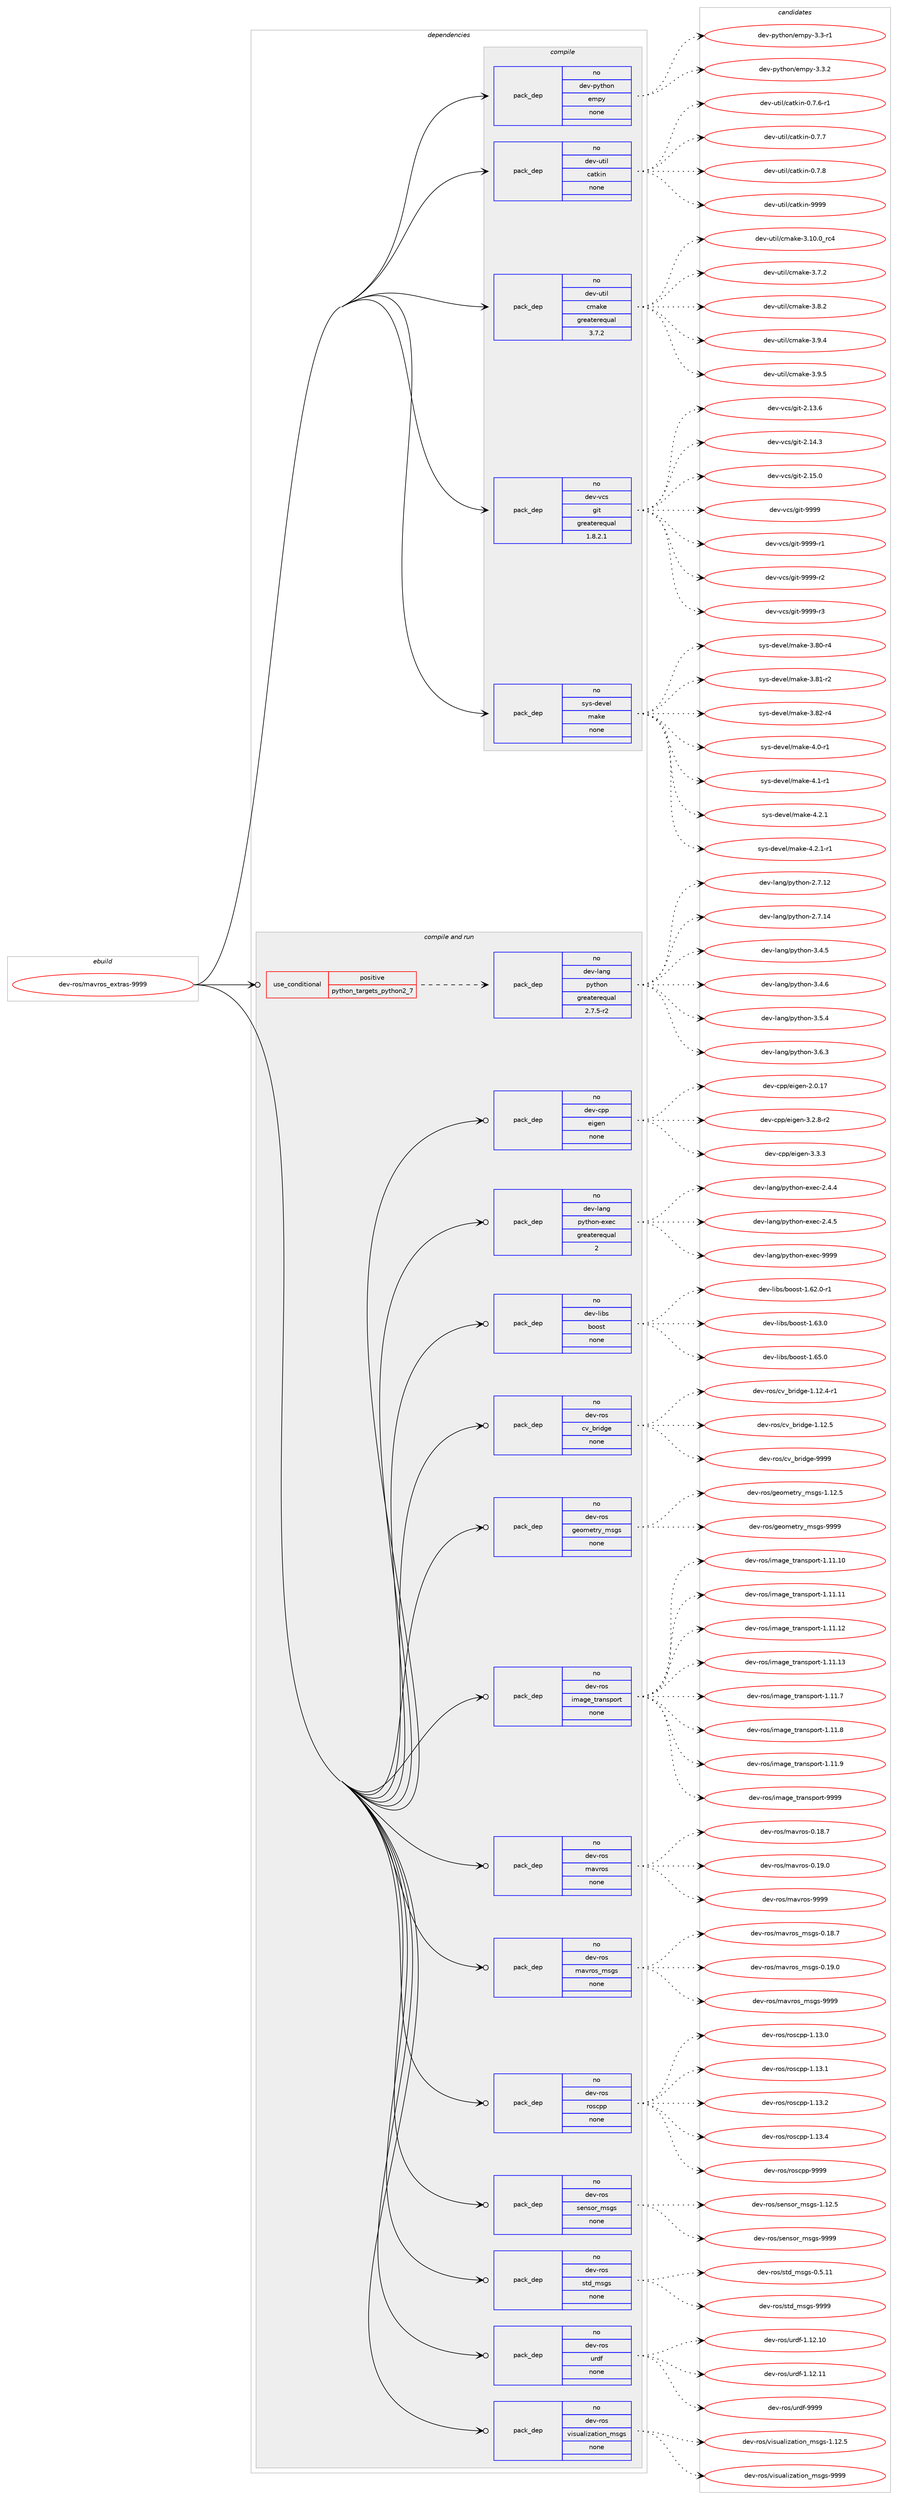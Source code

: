 digraph prolog {

# *************
# Graph options
# *************

newrank=true;
concentrate=true;
compound=true;
graph [rankdir=LR,fontname=Helvetica,fontsize=10,ranksep=1.5];#, ranksep=2.5, nodesep=0.2];
edge  [arrowhead=vee];
node  [fontname=Helvetica,fontsize=10];

# **********
# The ebuild
# **********

subgraph cluster_leftcol {
color=gray;
rank=same;
label=<<i>ebuild</i>>;
id [label="dev-ros/mavros_extras-9999", color=red, width=4, href="../dev-ros/mavros_extras-9999.svg"];
}

# ****************
# The dependencies
# ****************

subgraph cluster_midcol {
color=gray;
label=<<i>dependencies</i>>;
subgraph cluster_compile {
fillcolor="#eeeeee";
style=filled;
label=<<i>compile</i>>;
subgraph pack154526 {
dependency204243 [label=<<TABLE BORDER="0" CELLBORDER="1" CELLSPACING="0" CELLPADDING="4" WIDTH="220"><TR><TD ROWSPAN="6" CELLPADDING="30">pack_dep</TD></TR><TR><TD WIDTH="110">no</TD></TR><TR><TD>dev-python</TD></TR><TR><TD>empy</TD></TR><TR><TD>none</TD></TR><TR><TD></TD></TR></TABLE>>, shape=none, color=blue];
}
id:e -> dependency204243:w [weight=20,style="solid",arrowhead="vee"];
subgraph pack154527 {
dependency204244 [label=<<TABLE BORDER="0" CELLBORDER="1" CELLSPACING="0" CELLPADDING="4" WIDTH="220"><TR><TD ROWSPAN="6" CELLPADDING="30">pack_dep</TD></TR><TR><TD WIDTH="110">no</TD></TR><TR><TD>dev-util</TD></TR><TR><TD>catkin</TD></TR><TR><TD>none</TD></TR><TR><TD></TD></TR></TABLE>>, shape=none, color=blue];
}
id:e -> dependency204244:w [weight=20,style="solid",arrowhead="vee"];
subgraph pack154528 {
dependency204245 [label=<<TABLE BORDER="0" CELLBORDER="1" CELLSPACING="0" CELLPADDING="4" WIDTH="220"><TR><TD ROWSPAN="6" CELLPADDING="30">pack_dep</TD></TR><TR><TD WIDTH="110">no</TD></TR><TR><TD>dev-util</TD></TR><TR><TD>cmake</TD></TR><TR><TD>greaterequal</TD></TR><TR><TD>3.7.2</TD></TR></TABLE>>, shape=none, color=blue];
}
id:e -> dependency204245:w [weight=20,style="solid",arrowhead="vee"];
subgraph pack154529 {
dependency204246 [label=<<TABLE BORDER="0" CELLBORDER="1" CELLSPACING="0" CELLPADDING="4" WIDTH="220"><TR><TD ROWSPAN="6" CELLPADDING="30">pack_dep</TD></TR><TR><TD WIDTH="110">no</TD></TR><TR><TD>dev-vcs</TD></TR><TR><TD>git</TD></TR><TR><TD>greaterequal</TD></TR><TR><TD>1.8.2.1</TD></TR></TABLE>>, shape=none, color=blue];
}
id:e -> dependency204246:w [weight=20,style="solid",arrowhead="vee"];
subgraph pack154530 {
dependency204247 [label=<<TABLE BORDER="0" CELLBORDER="1" CELLSPACING="0" CELLPADDING="4" WIDTH="220"><TR><TD ROWSPAN="6" CELLPADDING="30">pack_dep</TD></TR><TR><TD WIDTH="110">no</TD></TR><TR><TD>sys-devel</TD></TR><TR><TD>make</TD></TR><TR><TD>none</TD></TR><TR><TD></TD></TR></TABLE>>, shape=none, color=blue];
}
id:e -> dependency204247:w [weight=20,style="solid",arrowhead="vee"];
}
subgraph cluster_compileandrun {
fillcolor="#eeeeee";
style=filled;
label=<<i>compile and run</i>>;
subgraph cond45730 {
dependency204248 [label=<<TABLE BORDER="0" CELLBORDER="1" CELLSPACING="0" CELLPADDING="4"><TR><TD ROWSPAN="3" CELLPADDING="10">use_conditional</TD></TR><TR><TD>positive</TD></TR><TR><TD>python_targets_python2_7</TD></TR></TABLE>>, shape=none, color=red];
subgraph pack154531 {
dependency204249 [label=<<TABLE BORDER="0" CELLBORDER="1" CELLSPACING="0" CELLPADDING="4" WIDTH="220"><TR><TD ROWSPAN="6" CELLPADDING="30">pack_dep</TD></TR><TR><TD WIDTH="110">no</TD></TR><TR><TD>dev-lang</TD></TR><TR><TD>python</TD></TR><TR><TD>greaterequal</TD></TR><TR><TD>2.7.5-r2</TD></TR></TABLE>>, shape=none, color=blue];
}
dependency204248:e -> dependency204249:w [weight=20,style="dashed",arrowhead="vee"];
}
id:e -> dependency204248:w [weight=20,style="solid",arrowhead="odotvee"];
subgraph pack154532 {
dependency204250 [label=<<TABLE BORDER="0" CELLBORDER="1" CELLSPACING="0" CELLPADDING="4" WIDTH="220"><TR><TD ROWSPAN="6" CELLPADDING="30">pack_dep</TD></TR><TR><TD WIDTH="110">no</TD></TR><TR><TD>dev-cpp</TD></TR><TR><TD>eigen</TD></TR><TR><TD>none</TD></TR><TR><TD></TD></TR></TABLE>>, shape=none, color=blue];
}
id:e -> dependency204250:w [weight=20,style="solid",arrowhead="odotvee"];
subgraph pack154533 {
dependency204251 [label=<<TABLE BORDER="0" CELLBORDER="1" CELLSPACING="0" CELLPADDING="4" WIDTH="220"><TR><TD ROWSPAN="6" CELLPADDING="30">pack_dep</TD></TR><TR><TD WIDTH="110">no</TD></TR><TR><TD>dev-lang</TD></TR><TR><TD>python-exec</TD></TR><TR><TD>greaterequal</TD></TR><TR><TD>2</TD></TR></TABLE>>, shape=none, color=blue];
}
id:e -> dependency204251:w [weight=20,style="solid",arrowhead="odotvee"];
subgraph pack154534 {
dependency204252 [label=<<TABLE BORDER="0" CELLBORDER="1" CELLSPACING="0" CELLPADDING="4" WIDTH="220"><TR><TD ROWSPAN="6" CELLPADDING="30">pack_dep</TD></TR><TR><TD WIDTH="110">no</TD></TR><TR><TD>dev-libs</TD></TR><TR><TD>boost</TD></TR><TR><TD>none</TD></TR><TR><TD></TD></TR></TABLE>>, shape=none, color=blue];
}
id:e -> dependency204252:w [weight=20,style="solid",arrowhead="odotvee"];
subgraph pack154535 {
dependency204253 [label=<<TABLE BORDER="0" CELLBORDER="1" CELLSPACING="0" CELLPADDING="4" WIDTH="220"><TR><TD ROWSPAN="6" CELLPADDING="30">pack_dep</TD></TR><TR><TD WIDTH="110">no</TD></TR><TR><TD>dev-ros</TD></TR><TR><TD>cv_bridge</TD></TR><TR><TD>none</TD></TR><TR><TD></TD></TR></TABLE>>, shape=none, color=blue];
}
id:e -> dependency204253:w [weight=20,style="solid",arrowhead="odotvee"];
subgraph pack154536 {
dependency204254 [label=<<TABLE BORDER="0" CELLBORDER="1" CELLSPACING="0" CELLPADDING="4" WIDTH="220"><TR><TD ROWSPAN="6" CELLPADDING="30">pack_dep</TD></TR><TR><TD WIDTH="110">no</TD></TR><TR><TD>dev-ros</TD></TR><TR><TD>geometry_msgs</TD></TR><TR><TD>none</TD></TR><TR><TD></TD></TR></TABLE>>, shape=none, color=blue];
}
id:e -> dependency204254:w [weight=20,style="solid",arrowhead="odotvee"];
subgraph pack154537 {
dependency204255 [label=<<TABLE BORDER="0" CELLBORDER="1" CELLSPACING="0" CELLPADDING="4" WIDTH="220"><TR><TD ROWSPAN="6" CELLPADDING="30">pack_dep</TD></TR><TR><TD WIDTH="110">no</TD></TR><TR><TD>dev-ros</TD></TR><TR><TD>image_transport</TD></TR><TR><TD>none</TD></TR><TR><TD></TD></TR></TABLE>>, shape=none, color=blue];
}
id:e -> dependency204255:w [weight=20,style="solid",arrowhead="odotvee"];
subgraph pack154538 {
dependency204256 [label=<<TABLE BORDER="0" CELLBORDER="1" CELLSPACING="0" CELLPADDING="4" WIDTH="220"><TR><TD ROWSPAN="6" CELLPADDING="30">pack_dep</TD></TR><TR><TD WIDTH="110">no</TD></TR><TR><TD>dev-ros</TD></TR><TR><TD>mavros</TD></TR><TR><TD>none</TD></TR><TR><TD></TD></TR></TABLE>>, shape=none, color=blue];
}
id:e -> dependency204256:w [weight=20,style="solid",arrowhead="odotvee"];
subgraph pack154539 {
dependency204257 [label=<<TABLE BORDER="0" CELLBORDER="1" CELLSPACING="0" CELLPADDING="4" WIDTH="220"><TR><TD ROWSPAN="6" CELLPADDING="30">pack_dep</TD></TR><TR><TD WIDTH="110">no</TD></TR><TR><TD>dev-ros</TD></TR><TR><TD>mavros_msgs</TD></TR><TR><TD>none</TD></TR><TR><TD></TD></TR></TABLE>>, shape=none, color=blue];
}
id:e -> dependency204257:w [weight=20,style="solid",arrowhead="odotvee"];
subgraph pack154540 {
dependency204258 [label=<<TABLE BORDER="0" CELLBORDER="1" CELLSPACING="0" CELLPADDING="4" WIDTH="220"><TR><TD ROWSPAN="6" CELLPADDING="30">pack_dep</TD></TR><TR><TD WIDTH="110">no</TD></TR><TR><TD>dev-ros</TD></TR><TR><TD>roscpp</TD></TR><TR><TD>none</TD></TR><TR><TD></TD></TR></TABLE>>, shape=none, color=blue];
}
id:e -> dependency204258:w [weight=20,style="solid",arrowhead="odotvee"];
subgraph pack154541 {
dependency204259 [label=<<TABLE BORDER="0" CELLBORDER="1" CELLSPACING="0" CELLPADDING="4" WIDTH="220"><TR><TD ROWSPAN="6" CELLPADDING="30">pack_dep</TD></TR><TR><TD WIDTH="110">no</TD></TR><TR><TD>dev-ros</TD></TR><TR><TD>sensor_msgs</TD></TR><TR><TD>none</TD></TR><TR><TD></TD></TR></TABLE>>, shape=none, color=blue];
}
id:e -> dependency204259:w [weight=20,style="solid",arrowhead="odotvee"];
subgraph pack154542 {
dependency204260 [label=<<TABLE BORDER="0" CELLBORDER="1" CELLSPACING="0" CELLPADDING="4" WIDTH="220"><TR><TD ROWSPAN="6" CELLPADDING="30">pack_dep</TD></TR><TR><TD WIDTH="110">no</TD></TR><TR><TD>dev-ros</TD></TR><TR><TD>std_msgs</TD></TR><TR><TD>none</TD></TR><TR><TD></TD></TR></TABLE>>, shape=none, color=blue];
}
id:e -> dependency204260:w [weight=20,style="solid",arrowhead="odotvee"];
subgraph pack154543 {
dependency204261 [label=<<TABLE BORDER="0" CELLBORDER="1" CELLSPACING="0" CELLPADDING="4" WIDTH="220"><TR><TD ROWSPAN="6" CELLPADDING="30">pack_dep</TD></TR><TR><TD WIDTH="110">no</TD></TR><TR><TD>dev-ros</TD></TR><TR><TD>urdf</TD></TR><TR><TD>none</TD></TR><TR><TD></TD></TR></TABLE>>, shape=none, color=blue];
}
id:e -> dependency204261:w [weight=20,style="solid",arrowhead="odotvee"];
subgraph pack154544 {
dependency204262 [label=<<TABLE BORDER="0" CELLBORDER="1" CELLSPACING="0" CELLPADDING="4" WIDTH="220"><TR><TD ROWSPAN="6" CELLPADDING="30">pack_dep</TD></TR><TR><TD WIDTH="110">no</TD></TR><TR><TD>dev-ros</TD></TR><TR><TD>visualization_msgs</TD></TR><TR><TD>none</TD></TR><TR><TD></TD></TR></TABLE>>, shape=none, color=blue];
}
id:e -> dependency204262:w [weight=20,style="solid",arrowhead="odotvee"];
}
subgraph cluster_run {
fillcolor="#eeeeee";
style=filled;
label=<<i>run</i>>;
}
}

# **************
# The candidates
# **************

subgraph cluster_choices {
rank=same;
color=gray;
label=<<i>candidates</i>>;

subgraph choice154526 {
color=black;
nodesep=1;
choice1001011184511212111610411111047101109112121455146514511449 [label="dev-python/empy-3.3-r1", color=red, width=4,href="../dev-python/empy-3.3-r1.svg"];
choice1001011184511212111610411111047101109112121455146514650 [label="dev-python/empy-3.3.2", color=red, width=4,href="../dev-python/empy-3.3.2.svg"];
dependency204243:e -> choice1001011184511212111610411111047101109112121455146514511449:w [style=dotted,weight="100"];
dependency204243:e -> choice1001011184511212111610411111047101109112121455146514650:w [style=dotted,weight="100"];
}
subgraph choice154527 {
color=black;
nodesep=1;
choice100101118451171161051084799971161071051104548465546544511449 [label="dev-util/catkin-0.7.6-r1", color=red, width=4,href="../dev-util/catkin-0.7.6-r1.svg"];
choice10010111845117116105108479997116107105110454846554655 [label="dev-util/catkin-0.7.7", color=red, width=4,href="../dev-util/catkin-0.7.7.svg"];
choice10010111845117116105108479997116107105110454846554656 [label="dev-util/catkin-0.7.8", color=red, width=4,href="../dev-util/catkin-0.7.8.svg"];
choice100101118451171161051084799971161071051104557575757 [label="dev-util/catkin-9999", color=red, width=4,href="../dev-util/catkin-9999.svg"];
dependency204244:e -> choice100101118451171161051084799971161071051104548465546544511449:w [style=dotted,weight="100"];
dependency204244:e -> choice10010111845117116105108479997116107105110454846554655:w [style=dotted,weight="100"];
dependency204244:e -> choice10010111845117116105108479997116107105110454846554656:w [style=dotted,weight="100"];
dependency204244:e -> choice100101118451171161051084799971161071051104557575757:w [style=dotted,weight="100"];
}
subgraph choice154528 {
color=black;
nodesep=1;
choice1001011184511711610510847991099710710145514649484648951149952 [label="dev-util/cmake-3.10.0_rc4", color=red, width=4,href="../dev-util/cmake-3.10.0_rc4.svg"];
choice10010111845117116105108479910997107101455146554650 [label="dev-util/cmake-3.7.2", color=red, width=4,href="../dev-util/cmake-3.7.2.svg"];
choice10010111845117116105108479910997107101455146564650 [label="dev-util/cmake-3.8.2", color=red, width=4,href="../dev-util/cmake-3.8.2.svg"];
choice10010111845117116105108479910997107101455146574652 [label="dev-util/cmake-3.9.4", color=red, width=4,href="../dev-util/cmake-3.9.4.svg"];
choice10010111845117116105108479910997107101455146574653 [label="dev-util/cmake-3.9.5", color=red, width=4,href="../dev-util/cmake-3.9.5.svg"];
dependency204245:e -> choice1001011184511711610510847991099710710145514649484648951149952:w [style=dotted,weight="100"];
dependency204245:e -> choice10010111845117116105108479910997107101455146554650:w [style=dotted,weight="100"];
dependency204245:e -> choice10010111845117116105108479910997107101455146564650:w [style=dotted,weight="100"];
dependency204245:e -> choice10010111845117116105108479910997107101455146574652:w [style=dotted,weight="100"];
dependency204245:e -> choice10010111845117116105108479910997107101455146574653:w [style=dotted,weight="100"];
}
subgraph choice154529 {
color=black;
nodesep=1;
choice10010111845118991154710310511645504649514654 [label="dev-vcs/git-2.13.6", color=red, width=4,href="../dev-vcs/git-2.13.6.svg"];
choice10010111845118991154710310511645504649524651 [label="dev-vcs/git-2.14.3", color=red, width=4,href="../dev-vcs/git-2.14.3.svg"];
choice10010111845118991154710310511645504649534648 [label="dev-vcs/git-2.15.0", color=red, width=4,href="../dev-vcs/git-2.15.0.svg"];
choice1001011184511899115471031051164557575757 [label="dev-vcs/git-9999", color=red, width=4,href="../dev-vcs/git-9999.svg"];
choice10010111845118991154710310511645575757574511449 [label="dev-vcs/git-9999-r1", color=red, width=4,href="../dev-vcs/git-9999-r1.svg"];
choice10010111845118991154710310511645575757574511450 [label="dev-vcs/git-9999-r2", color=red, width=4,href="../dev-vcs/git-9999-r2.svg"];
choice10010111845118991154710310511645575757574511451 [label="dev-vcs/git-9999-r3", color=red, width=4,href="../dev-vcs/git-9999-r3.svg"];
dependency204246:e -> choice10010111845118991154710310511645504649514654:w [style=dotted,weight="100"];
dependency204246:e -> choice10010111845118991154710310511645504649524651:w [style=dotted,weight="100"];
dependency204246:e -> choice10010111845118991154710310511645504649534648:w [style=dotted,weight="100"];
dependency204246:e -> choice1001011184511899115471031051164557575757:w [style=dotted,weight="100"];
dependency204246:e -> choice10010111845118991154710310511645575757574511449:w [style=dotted,weight="100"];
dependency204246:e -> choice10010111845118991154710310511645575757574511450:w [style=dotted,weight="100"];
dependency204246:e -> choice10010111845118991154710310511645575757574511451:w [style=dotted,weight="100"];
}
subgraph choice154530 {
color=black;
nodesep=1;
choice11512111545100101118101108471099710710145514656484511452 [label="sys-devel/make-3.80-r4", color=red, width=4,href="../sys-devel/make-3.80-r4.svg"];
choice11512111545100101118101108471099710710145514656494511450 [label="sys-devel/make-3.81-r2", color=red, width=4,href="../sys-devel/make-3.81-r2.svg"];
choice11512111545100101118101108471099710710145514656504511452 [label="sys-devel/make-3.82-r4", color=red, width=4,href="../sys-devel/make-3.82-r4.svg"];
choice115121115451001011181011084710997107101455246484511449 [label="sys-devel/make-4.0-r1", color=red, width=4,href="../sys-devel/make-4.0-r1.svg"];
choice115121115451001011181011084710997107101455246494511449 [label="sys-devel/make-4.1-r1", color=red, width=4,href="../sys-devel/make-4.1-r1.svg"];
choice115121115451001011181011084710997107101455246504649 [label="sys-devel/make-4.2.1", color=red, width=4,href="../sys-devel/make-4.2.1.svg"];
choice1151211154510010111810110847109971071014552465046494511449 [label="sys-devel/make-4.2.1-r1", color=red, width=4,href="../sys-devel/make-4.2.1-r1.svg"];
dependency204247:e -> choice11512111545100101118101108471099710710145514656484511452:w [style=dotted,weight="100"];
dependency204247:e -> choice11512111545100101118101108471099710710145514656494511450:w [style=dotted,weight="100"];
dependency204247:e -> choice11512111545100101118101108471099710710145514656504511452:w [style=dotted,weight="100"];
dependency204247:e -> choice115121115451001011181011084710997107101455246484511449:w [style=dotted,weight="100"];
dependency204247:e -> choice115121115451001011181011084710997107101455246494511449:w [style=dotted,weight="100"];
dependency204247:e -> choice115121115451001011181011084710997107101455246504649:w [style=dotted,weight="100"];
dependency204247:e -> choice1151211154510010111810110847109971071014552465046494511449:w [style=dotted,weight="100"];
}
subgraph choice154531 {
color=black;
nodesep=1;
choice10010111845108971101034711212111610411111045504655464950 [label="dev-lang/python-2.7.12", color=red, width=4,href="../dev-lang/python-2.7.12.svg"];
choice10010111845108971101034711212111610411111045504655464952 [label="dev-lang/python-2.7.14", color=red, width=4,href="../dev-lang/python-2.7.14.svg"];
choice100101118451089711010347112121116104111110455146524653 [label="dev-lang/python-3.4.5", color=red, width=4,href="../dev-lang/python-3.4.5.svg"];
choice100101118451089711010347112121116104111110455146524654 [label="dev-lang/python-3.4.6", color=red, width=4,href="../dev-lang/python-3.4.6.svg"];
choice100101118451089711010347112121116104111110455146534652 [label="dev-lang/python-3.5.4", color=red, width=4,href="../dev-lang/python-3.5.4.svg"];
choice100101118451089711010347112121116104111110455146544651 [label="dev-lang/python-3.6.3", color=red, width=4,href="../dev-lang/python-3.6.3.svg"];
dependency204249:e -> choice10010111845108971101034711212111610411111045504655464950:w [style=dotted,weight="100"];
dependency204249:e -> choice10010111845108971101034711212111610411111045504655464952:w [style=dotted,weight="100"];
dependency204249:e -> choice100101118451089711010347112121116104111110455146524653:w [style=dotted,weight="100"];
dependency204249:e -> choice100101118451089711010347112121116104111110455146524654:w [style=dotted,weight="100"];
dependency204249:e -> choice100101118451089711010347112121116104111110455146534652:w [style=dotted,weight="100"];
dependency204249:e -> choice100101118451089711010347112121116104111110455146544651:w [style=dotted,weight="100"];
}
subgraph choice154532 {
color=black;
nodesep=1;
choice10010111845991121124710110510310111045504648464955 [label="dev-cpp/eigen-2.0.17", color=red, width=4,href="../dev-cpp/eigen-2.0.17.svg"];
choice1001011184599112112471011051031011104551465046564511450 [label="dev-cpp/eigen-3.2.8-r2", color=red, width=4,href="../dev-cpp/eigen-3.2.8-r2.svg"];
choice100101118459911211247101105103101110455146514651 [label="dev-cpp/eigen-3.3.3", color=red, width=4,href="../dev-cpp/eigen-3.3.3.svg"];
dependency204250:e -> choice10010111845991121124710110510310111045504648464955:w [style=dotted,weight="100"];
dependency204250:e -> choice1001011184599112112471011051031011104551465046564511450:w [style=dotted,weight="100"];
dependency204250:e -> choice100101118459911211247101105103101110455146514651:w [style=dotted,weight="100"];
}
subgraph choice154533 {
color=black;
nodesep=1;
choice1001011184510897110103471121211161041111104510112010199455046524652 [label="dev-lang/python-exec-2.4.4", color=red, width=4,href="../dev-lang/python-exec-2.4.4.svg"];
choice1001011184510897110103471121211161041111104510112010199455046524653 [label="dev-lang/python-exec-2.4.5", color=red, width=4,href="../dev-lang/python-exec-2.4.5.svg"];
choice10010111845108971101034711212111610411111045101120101994557575757 [label="dev-lang/python-exec-9999", color=red, width=4,href="../dev-lang/python-exec-9999.svg"];
dependency204251:e -> choice1001011184510897110103471121211161041111104510112010199455046524652:w [style=dotted,weight="100"];
dependency204251:e -> choice1001011184510897110103471121211161041111104510112010199455046524653:w [style=dotted,weight="100"];
dependency204251:e -> choice10010111845108971101034711212111610411111045101120101994557575757:w [style=dotted,weight="100"];
}
subgraph choice154534 {
color=black;
nodesep=1;
choice10010111845108105981154798111111115116454946545046484511449 [label="dev-libs/boost-1.62.0-r1", color=red, width=4,href="../dev-libs/boost-1.62.0-r1.svg"];
choice1001011184510810598115479811111111511645494654514648 [label="dev-libs/boost-1.63.0", color=red, width=4,href="../dev-libs/boost-1.63.0.svg"];
choice1001011184510810598115479811111111511645494654534648 [label="dev-libs/boost-1.65.0", color=red, width=4,href="../dev-libs/boost-1.65.0.svg"];
dependency204252:e -> choice10010111845108105981154798111111115116454946545046484511449:w [style=dotted,weight="100"];
dependency204252:e -> choice1001011184510810598115479811111111511645494654514648:w [style=dotted,weight="100"];
dependency204252:e -> choice1001011184510810598115479811111111511645494654534648:w [style=dotted,weight="100"];
}
subgraph choice154535 {
color=black;
nodesep=1;
choice1001011184511411111547991189598114105100103101454946495046524511449 [label="dev-ros/cv_bridge-1.12.4-r1", color=red, width=4,href="../dev-ros/cv_bridge-1.12.4-r1.svg"];
choice100101118451141111154799118959811410510010310145494649504653 [label="dev-ros/cv_bridge-1.12.5", color=red, width=4,href="../dev-ros/cv_bridge-1.12.5.svg"];
choice10010111845114111115479911895981141051001031014557575757 [label="dev-ros/cv_bridge-9999", color=red, width=4,href="../dev-ros/cv_bridge-9999.svg"];
dependency204253:e -> choice1001011184511411111547991189598114105100103101454946495046524511449:w [style=dotted,weight="100"];
dependency204253:e -> choice100101118451141111154799118959811410510010310145494649504653:w [style=dotted,weight="100"];
dependency204253:e -> choice10010111845114111115479911895981141051001031014557575757:w [style=dotted,weight="100"];
}
subgraph choice154536 {
color=black;
nodesep=1;
choice10010111845114111115471031011111091011161141219510911510311545494649504653 [label="dev-ros/geometry_msgs-1.12.5", color=red, width=4,href="../dev-ros/geometry_msgs-1.12.5.svg"];
choice1001011184511411111547103101111109101116114121951091151031154557575757 [label="dev-ros/geometry_msgs-9999", color=red, width=4,href="../dev-ros/geometry_msgs-9999.svg"];
dependency204254:e -> choice10010111845114111115471031011111091011161141219510911510311545494649504653:w [style=dotted,weight="100"];
dependency204254:e -> choice1001011184511411111547103101111109101116114121951091151031154557575757:w [style=dotted,weight="100"];
}
subgraph choice154537 {
color=black;
nodesep=1;
choice10010111845114111115471051099710310195116114971101151121111141164549464949464948 [label="dev-ros/image_transport-1.11.10", color=red, width=4,href="../dev-ros/image_transport-1.11.10.svg"];
choice10010111845114111115471051099710310195116114971101151121111141164549464949464949 [label="dev-ros/image_transport-1.11.11", color=red, width=4,href="../dev-ros/image_transport-1.11.11.svg"];
choice10010111845114111115471051099710310195116114971101151121111141164549464949464950 [label="dev-ros/image_transport-1.11.12", color=red, width=4,href="../dev-ros/image_transport-1.11.12.svg"];
choice10010111845114111115471051099710310195116114971101151121111141164549464949464951 [label="dev-ros/image_transport-1.11.13", color=red, width=4,href="../dev-ros/image_transport-1.11.13.svg"];
choice100101118451141111154710510997103101951161149711011511211111411645494649494655 [label="dev-ros/image_transport-1.11.7", color=red, width=4,href="../dev-ros/image_transport-1.11.7.svg"];
choice100101118451141111154710510997103101951161149711011511211111411645494649494656 [label="dev-ros/image_transport-1.11.8", color=red, width=4,href="../dev-ros/image_transport-1.11.8.svg"];
choice100101118451141111154710510997103101951161149711011511211111411645494649494657 [label="dev-ros/image_transport-1.11.9", color=red, width=4,href="../dev-ros/image_transport-1.11.9.svg"];
choice10010111845114111115471051099710310195116114971101151121111141164557575757 [label="dev-ros/image_transport-9999", color=red, width=4,href="../dev-ros/image_transport-9999.svg"];
dependency204255:e -> choice10010111845114111115471051099710310195116114971101151121111141164549464949464948:w [style=dotted,weight="100"];
dependency204255:e -> choice10010111845114111115471051099710310195116114971101151121111141164549464949464949:w [style=dotted,weight="100"];
dependency204255:e -> choice10010111845114111115471051099710310195116114971101151121111141164549464949464950:w [style=dotted,weight="100"];
dependency204255:e -> choice10010111845114111115471051099710310195116114971101151121111141164549464949464951:w [style=dotted,weight="100"];
dependency204255:e -> choice100101118451141111154710510997103101951161149711011511211111411645494649494655:w [style=dotted,weight="100"];
dependency204255:e -> choice100101118451141111154710510997103101951161149711011511211111411645494649494656:w [style=dotted,weight="100"];
dependency204255:e -> choice100101118451141111154710510997103101951161149711011511211111411645494649494657:w [style=dotted,weight="100"];
dependency204255:e -> choice10010111845114111115471051099710310195116114971101151121111141164557575757:w [style=dotted,weight="100"];
}
subgraph choice154538 {
color=black;
nodesep=1;
choice10010111845114111115471099711811411111545484649564655 [label="dev-ros/mavros-0.18.7", color=red, width=4,href="../dev-ros/mavros-0.18.7.svg"];
choice10010111845114111115471099711811411111545484649574648 [label="dev-ros/mavros-0.19.0", color=red, width=4,href="../dev-ros/mavros-0.19.0.svg"];
choice1001011184511411111547109971181141111154557575757 [label="dev-ros/mavros-9999", color=red, width=4,href="../dev-ros/mavros-9999.svg"];
dependency204256:e -> choice10010111845114111115471099711811411111545484649564655:w [style=dotted,weight="100"];
dependency204256:e -> choice10010111845114111115471099711811411111545484649574648:w [style=dotted,weight="100"];
dependency204256:e -> choice1001011184511411111547109971181141111154557575757:w [style=dotted,weight="100"];
}
subgraph choice154539 {
color=black;
nodesep=1;
choice1001011184511411111547109971181141111159510911510311545484649564655 [label="dev-ros/mavros_msgs-0.18.7", color=red, width=4,href="../dev-ros/mavros_msgs-0.18.7.svg"];
choice1001011184511411111547109971181141111159510911510311545484649574648 [label="dev-ros/mavros_msgs-0.19.0", color=red, width=4,href="../dev-ros/mavros_msgs-0.19.0.svg"];
choice100101118451141111154710997118114111115951091151031154557575757 [label="dev-ros/mavros_msgs-9999", color=red, width=4,href="../dev-ros/mavros_msgs-9999.svg"];
dependency204257:e -> choice1001011184511411111547109971181141111159510911510311545484649564655:w [style=dotted,weight="100"];
dependency204257:e -> choice1001011184511411111547109971181141111159510911510311545484649574648:w [style=dotted,weight="100"];
dependency204257:e -> choice100101118451141111154710997118114111115951091151031154557575757:w [style=dotted,weight="100"];
}
subgraph choice154540 {
color=black;
nodesep=1;
choice10010111845114111115471141111159911211245494649514648 [label="dev-ros/roscpp-1.13.0", color=red, width=4,href="../dev-ros/roscpp-1.13.0.svg"];
choice10010111845114111115471141111159911211245494649514649 [label="dev-ros/roscpp-1.13.1", color=red, width=4,href="../dev-ros/roscpp-1.13.1.svg"];
choice10010111845114111115471141111159911211245494649514650 [label="dev-ros/roscpp-1.13.2", color=red, width=4,href="../dev-ros/roscpp-1.13.2.svg"];
choice10010111845114111115471141111159911211245494649514652 [label="dev-ros/roscpp-1.13.4", color=red, width=4,href="../dev-ros/roscpp-1.13.4.svg"];
choice1001011184511411111547114111115991121124557575757 [label="dev-ros/roscpp-9999", color=red, width=4,href="../dev-ros/roscpp-9999.svg"];
dependency204258:e -> choice10010111845114111115471141111159911211245494649514648:w [style=dotted,weight="100"];
dependency204258:e -> choice10010111845114111115471141111159911211245494649514649:w [style=dotted,weight="100"];
dependency204258:e -> choice10010111845114111115471141111159911211245494649514650:w [style=dotted,weight="100"];
dependency204258:e -> choice10010111845114111115471141111159911211245494649514652:w [style=dotted,weight="100"];
dependency204258:e -> choice1001011184511411111547114111115991121124557575757:w [style=dotted,weight="100"];
}
subgraph choice154541 {
color=black;
nodesep=1;
choice10010111845114111115471151011101151111149510911510311545494649504653 [label="dev-ros/sensor_msgs-1.12.5", color=red, width=4,href="../dev-ros/sensor_msgs-1.12.5.svg"];
choice1001011184511411111547115101110115111114951091151031154557575757 [label="dev-ros/sensor_msgs-9999", color=red, width=4,href="../dev-ros/sensor_msgs-9999.svg"];
dependency204259:e -> choice10010111845114111115471151011101151111149510911510311545494649504653:w [style=dotted,weight="100"];
dependency204259:e -> choice1001011184511411111547115101110115111114951091151031154557575757:w [style=dotted,weight="100"];
}
subgraph choice154542 {
color=black;
nodesep=1;
choice10010111845114111115471151161009510911510311545484653464949 [label="dev-ros/std_msgs-0.5.11", color=red, width=4,href="../dev-ros/std_msgs-0.5.11.svg"];
choice1001011184511411111547115116100951091151031154557575757 [label="dev-ros/std_msgs-9999", color=red, width=4,href="../dev-ros/std_msgs-9999.svg"];
dependency204260:e -> choice10010111845114111115471151161009510911510311545484653464949:w [style=dotted,weight="100"];
dependency204260:e -> choice1001011184511411111547115116100951091151031154557575757:w [style=dotted,weight="100"];
}
subgraph choice154543 {
color=black;
nodesep=1;
choice10010111845114111115471171141001024549464950464948 [label="dev-ros/urdf-1.12.10", color=red, width=4,href="../dev-ros/urdf-1.12.10.svg"];
choice10010111845114111115471171141001024549464950464949 [label="dev-ros/urdf-1.12.11", color=red, width=4,href="../dev-ros/urdf-1.12.11.svg"];
choice10010111845114111115471171141001024557575757 [label="dev-ros/urdf-9999", color=red, width=4,href="../dev-ros/urdf-9999.svg"];
dependency204261:e -> choice10010111845114111115471171141001024549464950464948:w [style=dotted,weight="100"];
dependency204261:e -> choice10010111845114111115471171141001024549464950464949:w [style=dotted,weight="100"];
dependency204261:e -> choice10010111845114111115471171141001024557575757:w [style=dotted,weight="100"];
}
subgraph choice154544 {
color=black;
nodesep=1;
choice100101118451141111154711810511511797108105122971161051111109510911510311545494649504653 [label="dev-ros/visualization_msgs-1.12.5", color=red, width=4,href="../dev-ros/visualization_msgs-1.12.5.svg"];
choice10010111845114111115471181051151179710810512297116105111110951091151031154557575757 [label="dev-ros/visualization_msgs-9999", color=red, width=4,href="../dev-ros/visualization_msgs-9999.svg"];
dependency204262:e -> choice100101118451141111154711810511511797108105122971161051111109510911510311545494649504653:w [style=dotted,weight="100"];
dependency204262:e -> choice10010111845114111115471181051151179710810512297116105111110951091151031154557575757:w [style=dotted,weight="100"];
}
}

}
